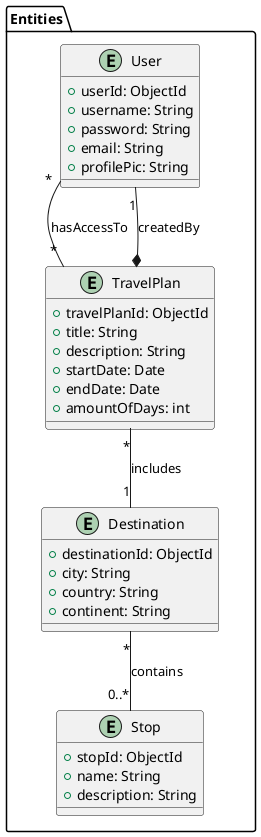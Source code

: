 @startuml Domain Model

!define ENTITY entity
!define VALUE value

package "Entities" {
  ENTITY User {
    +userId: ObjectId
    +username: String
    +password: String
    +email: String
    +profilePic: String
  }
  
  ENTITY TravelPlan {
    +travelPlanId: ObjectId
    +title: String
    +description: String
    +startDate: Date
    +endDate: Date
    +amountOfDays: int
  }
  
  ENTITY Destination {
    +destinationId: ObjectId
    +city: String
    +country: String
    +continent: String
  }
  
  ENTITY Stop {
    +stopId: ObjectId
    +name: String
    +description: String
  }
}

TravelPlan *-- "1" User : createdBy
TravelPlan "*" -- "1" Destination : includes
Destination "*" -- "0..*" Stop : contains
User "*" -- "*" TravelPlan : hasAccessTo

@enduml
